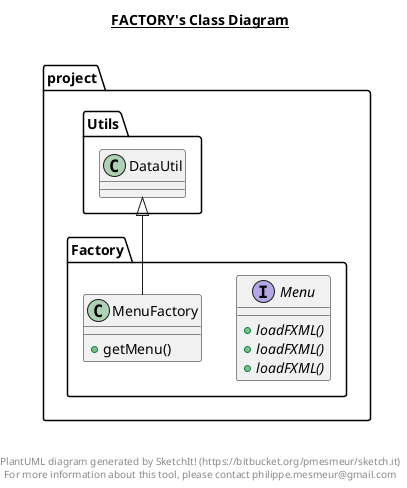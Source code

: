 @startuml

title __FACTORY's Class Diagram__\n

  namespace project {
    namespace Factory {
      interface project.Factory.Menu {
          {abstract} + loadFXML()
          {abstract} + loadFXML()
          {abstract} + loadFXML()
      }
    }
  }
  

  namespace project {
    namespace Factory {
      class project.Factory.MenuFactory {
          + getMenu()
      }
    }
  }
  

  project.Factory.MenuFactory -up-|> project.Utils.DataUtil


right footer


PlantUML diagram generated by SketchIt! (https://bitbucket.org/pmesmeur/sketch.it)
For more information about this tool, please contact philippe.mesmeur@gmail.com
endfooter

@enduml

